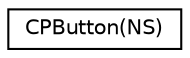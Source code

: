 digraph "Graphical Class Hierarchy"
{
  edge [fontname="Helvetica",fontsize="10",labelfontname="Helvetica",labelfontsize="10"];
  node [fontname="Helvetica",fontsize="10",shape=record];
  rankdir="LR";
  Node1 [label="CPButton(NS)",height=0.2,width=0.4,color="black", fillcolor="white", style="filled",URL="$category_c_p_button_07_n_s_08.html"];
}

